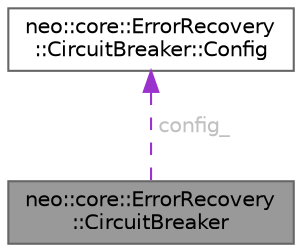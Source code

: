 digraph "neo::core::ErrorRecovery::CircuitBreaker"
{
 // LATEX_PDF_SIZE
  bgcolor="transparent";
  edge [fontname=Helvetica,fontsize=10,labelfontname=Helvetica,labelfontsize=10];
  node [fontname=Helvetica,fontsize=10,shape=box,height=0.2,width=0.4];
  Node1 [id="Node000001",label="neo::core::ErrorRecovery\l::CircuitBreaker",height=0.2,width=0.4,color="gray40", fillcolor="grey60", style="filled", fontcolor="black",tooltip="Circuit breaker for preventing cascade failures."];
  Node2 -> Node1 [id="edge1_Node000001_Node000002",dir="back",color="darkorchid3",style="dashed",tooltip=" ",label=<<TABLE CELLBORDER="0" BORDER="0"><TR><TD VALIGN="top" ALIGN="LEFT" CELLPADDING="1" CELLSPACING="0">config_</TD></TR>
</TABLE>> ,fontcolor="grey" ];
  Node2 [id="Node000002",label="neo::core::ErrorRecovery\l::CircuitBreaker::Config",height=0.2,width=0.4,color="gray40", fillcolor="white", style="filled",URL="$structneo_1_1core_1_1_error_recovery_1_1_circuit_breaker_1_1_config.html",tooltip=" "];
}
